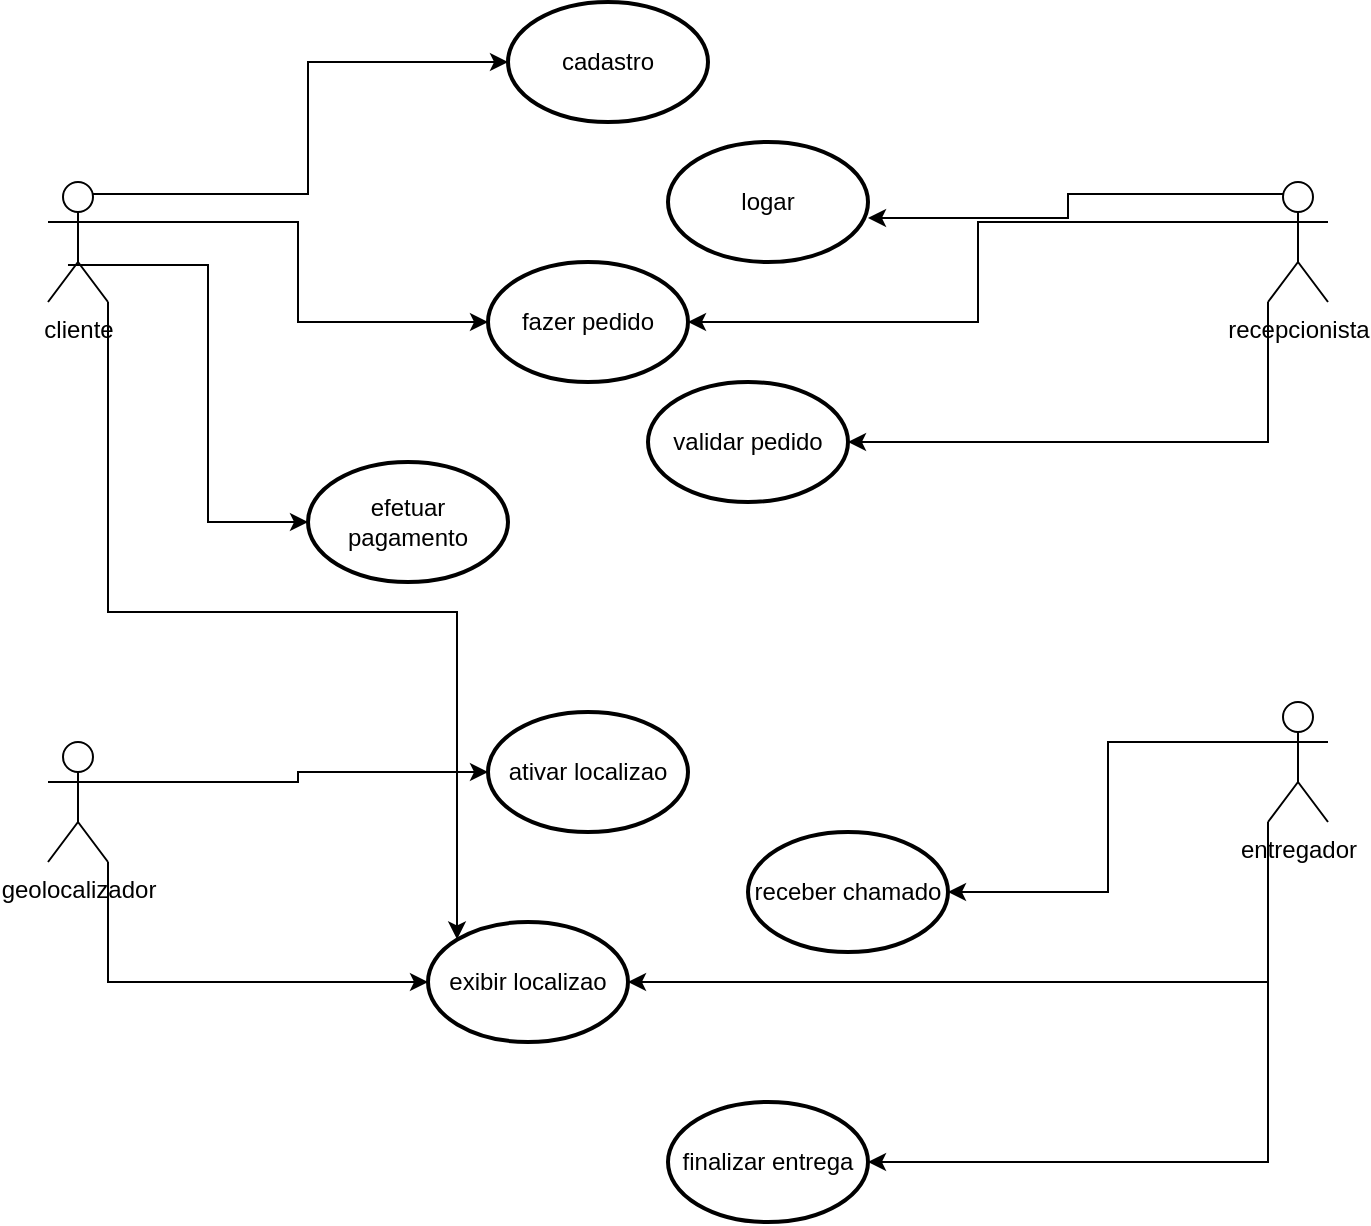 <mxfile version="23.1.5" type="github">
  <diagram name="Página-1" id="C5q_4iy3Eu3NZ-OVgFtW">
    <mxGraphModel dx="1434" dy="738" grid="1" gridSize="10" guides="1" tooltips="1" connect="1" arrows="1" fold="1" page="1" pageScale="1" pageWidth="827" pageHeight="1169" math="0" shadow="0">
      <root>
        <mxCell id="0" />
        <mxCell id="1" parent="0" />
        <mxCell id="uJNlgO85VxK98O_yUZsG-15" style="edgeStyle=orthogonalEdgeStyle;rounded=0;orthogonalLoop=1;jettySize=auto;html=1;exitX=1;exitY=0.333;exitDx=0;exitDy=0;exitPerimeter=0;" edge="1" parent="1" source="uJNlgO85VxK98O_yUZsG-1" target="uJNlgO85VxK98O_yUZsG-8">
          <mxGeometry relative="1" as="geometry" />
        </mxCell>
        <mxCell id="uJNlgO85VxK98O_yUZsG-1" value="cliente" style="shape=umlActor;verticalLabelPosition=bottom;verticalAlign=top;html=1;outlineConnect=0;" vertex="1" parent="1">
          <mxGeometry x="70" y="320" width="30" height="60" as="geometry" />
        </mxCell>
        <mxCell id="uJNlgO85VxK98O_yUZsG-2" value="recepcionista" style="shape=umlActor;verticalLabelPosition=bottom;verticalAlign=top;html=1;outlineConnect=0;" vertex="1" parent="1">
          <mxGeometry x="680" y="320" width="30" height="60" as="geometry" />
        </mxCell>
        <mxCell id="uJNlgO85VxK98O_yUZsG-3" value="entregador" style="shape=umlActor;verticalLabelPosition=bottom;verticalAlign=top;html=1;outlineConnect=0;" vertex="1" parent="1">
          <mxGeometry x="680" y="580" width="30" height="60" as="geometry" />
        </mxCell>
        <mxCell id="uJNlgO85VxK98O_yUZsG-5" value="geolocalizador" style="shape=umlActor;verticalLabelPosition=bottom;verticalAlign=top;html=1;outlineConnect=0;" vertex="1" parent="1">
          <mxGeometry x="70" y="600" width="30" height="60" as="geometry" />
        </mxCell>
        <mxCell id="uJNlgO85VxK98O_yUZsG-6" value="cadastro" style="strokeWidth=2;html=1;shape=mxgraph.flowchart.start_1;whiteSpace=wrap;" vertex="1" parent="1">
          <mxGeometry x="300" y="230" width="100" height="60" as="geometry" />
        </mxCell>
        <mxCell id="uJNlgO85VxK98O_yUZsG-7" value="logar" style="strokeWidth=2;html=1;shape=mxgraph.flowchart.start_1;whiteSpace=wrap;" vertex="1" parent="1">
          <mxGeometry x="380" y="300" width="100" height="60" as="geometry" />
        </mxCell>
        <mxCell id="uJNlgO85VxK98O_yUZsG-8" value="fazer pedido" style="strokeWidth=2;html=1;shape=mxgraph.flowchart.start_1;whiteSpace=wrap;" vertex="1" parent="1">
          <mxGeometry x="290" y="360" width="100" height="60" as="geometry" />
        </mxCell>
        <mxCell id="uJNlgO85VxK98O_yUZsG-9" value="validar pedido" style="strokeWidth=2;html=1;shape=mxgraph.flowchart.start_1;whiteSpace=wrap;" vertex="1" parent="1">
          <mxGeometry x="370" y="420" width="100" height="60" as="geometry" />
        </mxCell>
        <mxCell id="uJNlgO85VxK98O_yUZsG-10" value="efetuar pagamento" style="strokeWidth=2;html=1;shape=mxgraph.flowchart.start_1;whiteSpace=wrap;" vertex="1" parent="1">
          <mxGeometry x="200" y="460" width="100" height="60" as="geometry" />
        </mxCell>
        <mxCell id="uJNlgO85VxK98O_yUZsG-11" value="ativar localizao" style="strokeWidth=2;html=1;shape=mxgraph.flowchart.start_1;whiteSpace=wrap;" vertex="1" parent="1">
          <mxGeometry x="290" y="585" width="100" height="60" as="geometry" />
        </mxCell>
        <mxCell id="uJNlgO85VxK98O_yUZsG-12" value="receber chamado" style="strokeWidth=2;html=1;shape=mxgraph.flowchart.start_1;whiteSpace=wrap;" vertex="1" parent="1">
          <mxGeometry x="420" y="645" width="100" height="60" as="geometry" />
        </mxCell>
        <mxCell id="uJNlgO85VxK98O_yUZsG-13" value="exibir localizao" style="strokeWidth=2;html=1;shape=mxgraph.flowchart.start_1;whiteSpace=wrap;" vertex="1" parent="1">
          <mxGeometry x="260" y="690" width="100" height="60" as="geometry" />
        </mxCell>
        <mxCell id="uJNlgO85VxK98O_yUZsG-14" value="finalizar entrega" style="strokeWidth=2;html=1;shape=mxgraph.flowchart.start_1;whiteSpace=wrap;" vertex="1" parent="1">
          <mxGeometry x="380" y="780" width="100" height="60" as="geometry" />
        </mxCell>
        <mxCell id="uJNlgO85VxK98O_yUZsG-16" style="edgeStyle=orthogonalEdgeStyle;rounded=0;orthogonalLoop=1;jettySize=auto;html=1;exitX=0.75;exitY=0.1;exitDx=0;exitDy=0;exitPerimeter=0;entryX=0;entryY=0.5;entryDx=0;entryDy=0;entryPerimeter=0;" edge="1" parent="1" source="uJNlgO85VxK98O_yUZsG-1" target="uJNlgO85VxK98O_yUZsG-6">
          <mxGeometry relative="1" as="geometry" />
        </mxCell>
        <mxCell id="uJNlgO85VxK98O_yUZsG-17" style="edgeStyle=orthogonalEdgeStyle;rounded=0;orthogonalLoop=1;jettySize=auto;html=1;exitX=0.25;exitY=0.1;exitDx=0;exitDy=0;exitPerimeter=0;entryX=1;entryY=0.633;entryDx=0;entryDy=0;entryPerimeter=0;" edge="1" parent="1" source="uJNlgO85VxK98O_yUZsG-2" target="uJNlgO85VxK98O_yUZsG-7">
          <mxGeometry relative="1" as="geometry" />
        </mxCell>
        <mxCell id="uJNlgO85VxK98O_yUZsG-18" style="edgeStyle=orthogonalEdgeStyle;rounded=0;orthogonalLoop=1;jettySize=auto;html=1;entryX=0;entryY=0.5;entryDx=0;entryDy=0;entryPerimeter=0;exitX=0.333;exitY=0.692;exitDx=0;exitDy=0;exitPerimeter=0;" edge="1" parent="1" source="uJNlgO85VxK98O_yUZsG-1" target="uJNlgO85VxK98O_yUZsG-10">
          <mxGeometry relative="1" as="geometry">
            <mxPoint x="90" y="361" as="sourcePoint" />
            <mxPoint x="270" y="507.02" as="targetPoint" />
          </mxGeometry>
        </mxCell>
        <mxCell id="uJNlgO85VxK98O_yUZsG-19" style="edgeStyle=orthogonalEdgeStyle;rounded=0;orthogonalLoop=1;jettySize=auto;html=1;exitX=0;exitY=1;exitDx=0;exitDy=0;exitPerimeter=0;entryX=1;entryY=0.5;entryDx=0;entryDy=0;entryPerimeter=0;" edge="1" parent="1" source="uJNlgO85VxK98O_yUZsG-2" target="uJNlgO85VxK98O_yUZsG-9">
          <mxGeometry relative="1" as="geometry" />
        </mxCell>
        <mxCell id="uJNlgO85VxK98O_yUZsG-21" style="edgeStyle=orthogonalEdgeStyle;rounded=0;orthogonalLoop=1;jettySize=auto;html=1;exitX=0;exitY=0.333;exitDx=0;exitDy=0;exitPerimeter=0;entryX=1;entryY=0.5;entryDx=0;entryDy=0;entryPerimeter=0;" edge="1" parent="1" source="uJNlgO85VxK98O_yUZsG-3" target="uJNlgO85VxK98O_yUZsG-12">
          <mxGeometry relative="1" as="geometry" />
        </mxCell>
        <mxCell id="uJNlgO85VxK98O_yUZsG-22" style="edgeStyle=orthogonalEdgeStyle;rounded=0;orthogonalLoop=1;jettySize=auto;html=1;exitX=0;exitY=1;exitDx=0;exitDy=0;exitPerimeter=0;entryX=1;entryY=0.5;entryDx=0;entryDy=0;entryPerimeter=0;" edge="1" parent="1" source="uJNlgO85VxK98O_yUZsG-3" target="uJNlgO85VxK98O_yUZsG-14">
          <mxGeometry relative="1" as="geometry" />
        </mxCell>
        <mxCell id="uJNlgO85VxK98O_yUZsG-23" style="edgeStyle=orthogonalEdgeStyle;rounded=0;orthogonalLoop=1;jettySize=auto;html=1;exitX=1;exitY=0.333;exitDx=0;exitDy=0;exitPerimeter=0;entryX=0;entryY=0.5;entryDx=0;entryDy=0;entryPerimeter=0;" edge="1" parent="1" source="uJNlgO85VxK98O_yUZsG-5" target="uJNlgO85VxK98O_yUZsG-11">
          <mxGeometry relative="1" as="geometry" />
        </mxCell>
        <mxCell id="uJNlgO85VxK98O_yUZsG-24" style="edgeStyle=orthogonalEdgeStyle;rounded=0;orthogonalLoop=1;jettySize=auto;html=1;exitX=1;exitY=1;exitDx=0;exitDy=0;exitPerimeter=0;entryX=0;entryY=0.5;entryDx=0;entryDy=0;entryPerimeter=0;" edge="1" parent="1" source="uJNlgO85VxK98O_yUZsG-5" target="uJNlgO85VxK98O_yUZsG-13">
          <mxGeometry relative="1" as="geometry" />
        </mxCell>
        <mxCell id="uJNlgO85VxK98O_yUZsG-25" style="edgeStyle=orthogonalEdgeStyle;rounded=0;orthogonalLoop=1;jettySize=auto;html=1;exitX=0;exitY=1;exitDx=0;exitDy=0;exitPerimeter=0;entryX=1;entryY=0.5;entryDx=0;entryDy=0;entryPerimeter=0;" edge="1" parent="1" source="uJNlgO85VxK98O_yUZsG-3" target="uJNlgO85VxK98O_yUZsG-13">
          <mxGeometry relative="1" as="geometry" />
        </mxCell>
        <mxCell id="uJNlgO85VxK98O_yUZsG-27" style="edgeStyle=orthogonalEdgeStyle;rounded=0;orthogonalLoop=1;jettySize=auto;html=1;exitX=1;exitY=1;exitDx=0;exitDy=0;exitPerimeter=0;entryX=0.145;entryY=0.145;entryDx=0;entryDy=0;entryPerimeter=0;" edge="1" parent="1" source="uJNlgO85VxK98O_yUZsG-1" target="uJNlgO85VxK98O_yUZsG-13">
          <mxGeometry relative="1" as="geometry" />
        </mxCell>
        <mxCell id="uJNlgO85VxK98O_yUZsG-29" style="edgeStyle=orthogonalEdgeStyle;rounded=0;orthogonalLoop=1;jettySize=auto;html=1;exitX=0;exitY=0.333;exitDx=0;exitDy=0;exitPerimeter=0;entryX=1;entryY=0.5;entryDx=0;entryDy=0;entryPerimeter=0;" edge="1" parent="1" source="uJNlgO85VxK98O_yUZsG-2" target="uJNlgO85VxK98O_yUZsG-8">
          <mxGeometry relative="1" as="geometry" />
        </mxCell>
      </root>
    </mxGraphModel>
  </diagram>
</mxfile>
